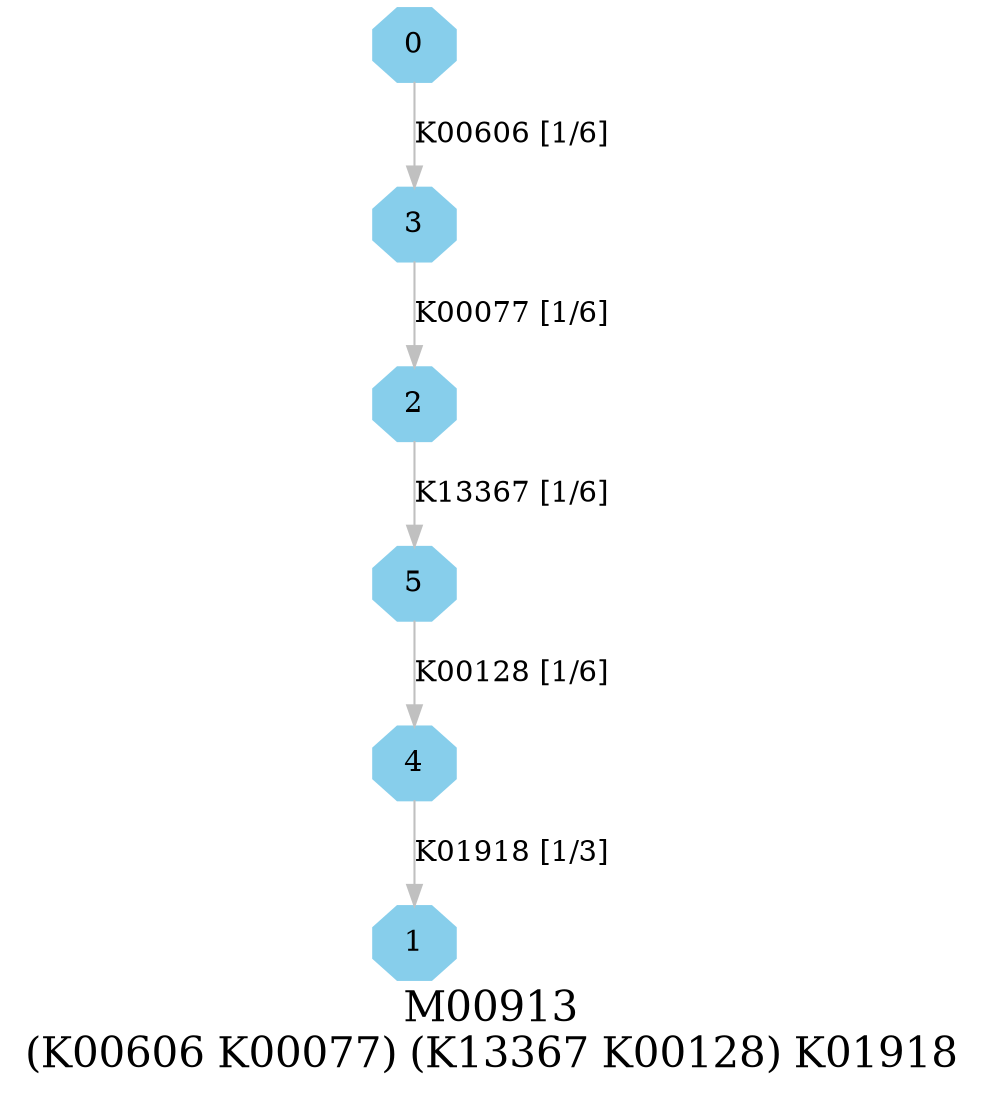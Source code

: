 digraph G {
graph [label="M00913
(K00606 K00077) (K13367 K00128) K01918",fontsize=20];
node [shape=box,style=filled];
edge [len=3,color=grey];
{node [width=.3,height=.3,shape=octagon,style=filled,color=skyblue] 0 1 2 3 4 5 }
0 -> 3 [label="K00606 [1/6]"];
2 -> 5 [label="K13367 [1/6]"];
3 -> 2 [label="K00077 [1/6]"];
4 -> 1 [label="K01918 [1/3]"];
5 -> 4 [label="K00128 [1/6]"];
}